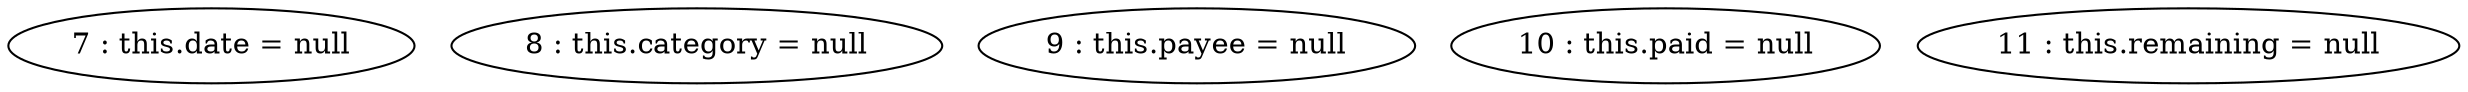 digraph G {
"7 : this.date = null"
"8 : this.category = null"
"9 : this.payee = null"
"10 : this.paid = null"
"11 : this.remaining = null"
}